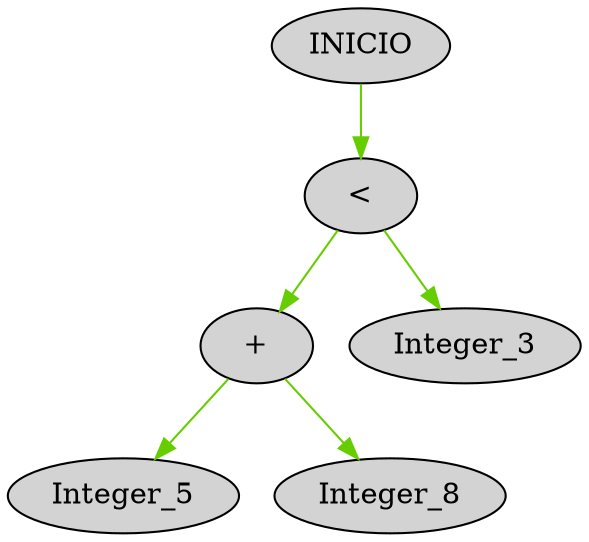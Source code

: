 digraph G { node[shape=oval, style=filled, collor=coral]; edge[color=chartreuse3]; rankdir=UD 

"23" [label="INICIO"]
"22" [label="<"]
"23" -> "22"
"22" [label="<"]
"20" [label="+"]
"22" -> "20"
"20" [label="+"]
"18" [label="Integer_5"]
"20" -> "18"
"20" [label="+"]
"19" [label="Integer_8"]
"20" -> "19"
"22" [label="<"]
"21" [label="Integer_3"]
"22" -> "21"

}

